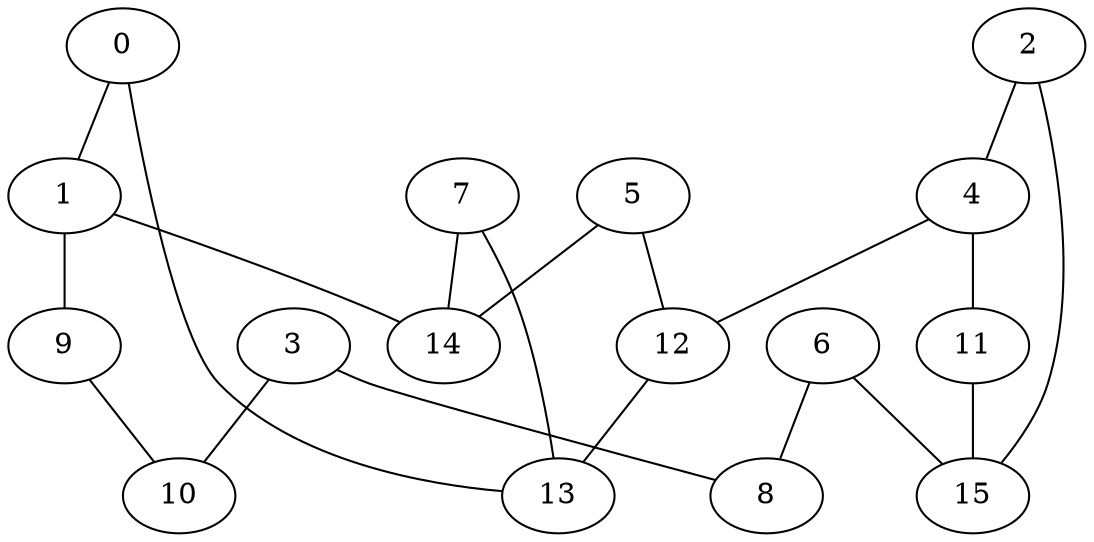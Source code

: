 graph "sampletest150-mod5_image20.bmp" {
	0	 [type=corner,
		x=345,
		y=364];
	1	 [type=intersection,
		x=395,
		y=364];
	0 -- 1	 [angle0=".00",
		frequency=1,
		type0=line];
	13	 [type=intersection,
		x=323,
		y=345];
	0 -- 13	 [angle0=".71",
		frequency=1,
		type0=line];
	9	 [type=corner,
		x=478,
		y=369];
	1 -- 9	 [angle0=".06",
		frequency=1,
		type0=line];
	14	 [type=intersection,
		x=380,
		y=325];
	1 -- 14	 [angle0="1.20",
		frequency=1,
		type0=line];
	2	 [type=corner,
		x=145,
		y=335];
	4	 [type=intersection,
		x=208,
		y=351];
	2 -- 4	 [angle0=".25",
		frequency=1,
		type0=line];
	15	 [type=intersection,
		x=163,
		y=362];
	2 -- 15	 [angle0=".98",
		frequency=1,
		type0=line];
	3	 [type=corner,
		x=62,
		y=488];
	8	 [type=corner,
		x=36,
		y=471];
	3 -- 8	 [angle0=".58",
		frequency=1,
		type0=line];
	10	 [type=corner,
		x=491,
		y=486];
	3 -- 10	 [angle0="-.00",
		frequency=1,
		type0=line];
	11	 [type=corner,
		x=194,
		y=363];
	4 -- 11	 [angle0="-.71",
		frequency=1,
		type0=line];
	12	 [type=intersection,
		x=251,
		y=344];
	4 -- 12	 [angle0="-.16",
		frequency=1,
		type0=line];
	5	 [type=corner,
		x=117,
		y=162];
	5 -- 12	 [angle0=".94",
		frequency=1,
		type0=line];
	5 -- 14	 [angle0="323.01",
		frequency=1,
		type0=arc];
	6	 [type=corner,
		x=38,
		y=376];
	6 -- 8	 [angle0="-1.55",
		frequency=1,
		type0=line];
	6 -- 15	 [angle0="-.11",
		frequency=1,
		type0=line];
	7	 [type=corner,
		x=345,
		y=323];
	7 -- 13	 [angle0="-.79",
		frequency=1,
		type0=line];
	7 -- 14	 [angle0=".06",
		frequency=1,
		type0=line];
	9 -- 10	 [angle0="1.46",
		frequency=1,
		type0=line];
	11 -- 15	 [angle0=".03",
		frequency=1,
		type0=line];
	12 -- 13	 [angle0=".01",
		frequency=1,
		type0=line];
}

